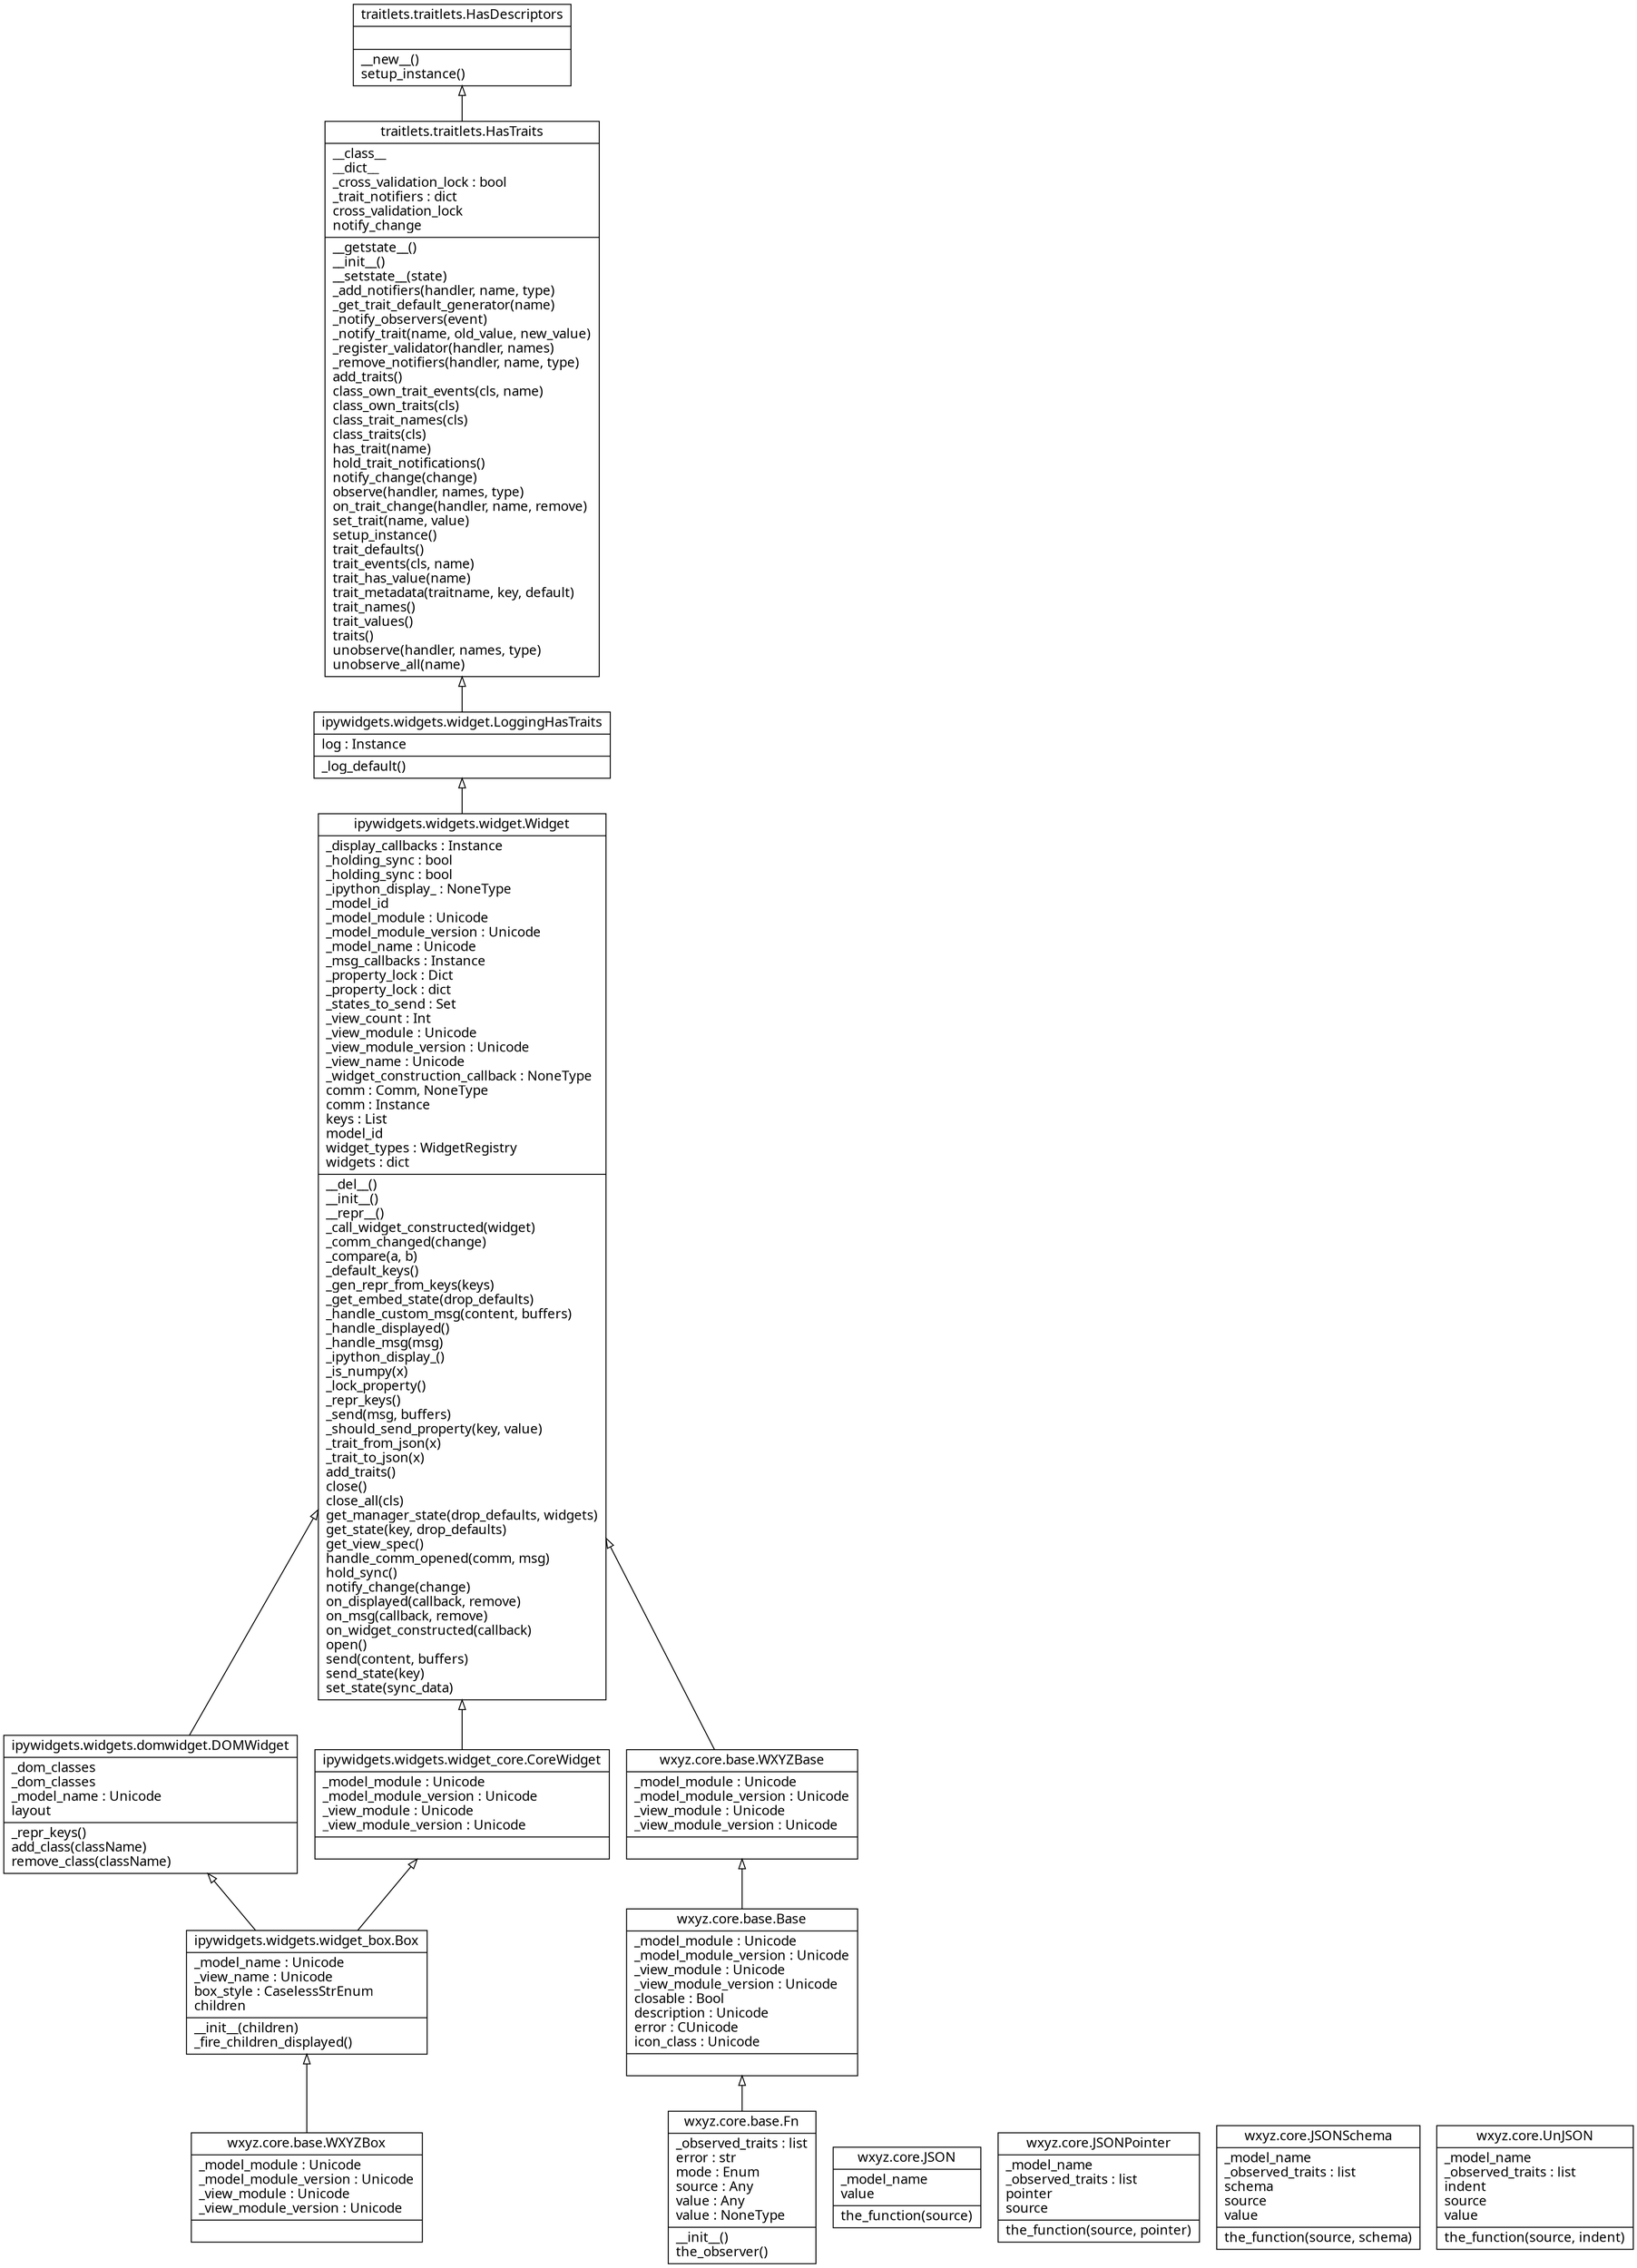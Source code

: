 digraph "classes_core" {

            graph [fontname = "sans-serif"];
            node [fontname = "sans-serif"];
            edge [fontname = "sans-serif"];
            
charset="utf-8"
rankdir=BT
"0" [label="{wxyz.core.base.Base|_model_module : Unicode\l_model_module_version : Unicode\l_view_module : Unicode\l_view_module_version : Unicode\lclosable : Bool\ldescription : Unicode\lerror : CUnicode\licon_class : Unicode\l|}", shape="record"];
"1" [label="{wxyz.core.base.Fn|_observed_traits : list\lerror : str\lmode : Enum\lsource : Any\lvalue : Any\lvalue : NoneType\l|__init__()\lthe_observer()\l}", shape="record"];
"2" [label="{wxyz.core.base.WXYZBase|_model_module : Unicode\l_model_module_version : Unicode\l_view_module : Unicode\l_view_module_version : Unicode\l|}", shape="record"];
"3" [label="{wxyz.core.base.WXYZBox|_model_module : Unicode\l_model_module_version : Unicode\l_view_module : Unicode\l_view_module_version : Unicode\l|}", shape="record"];
"4" [label="{wxyz.core.JSON|_model_name\lvalue\l|the_function(source)\l}", shape="record"];
"5" [label="{wxyz.core.JSONPointer|_model_name\l_observed_traits : list\lpointer\lsource\l|the_function(source, pointer)\l}", shape="record"];
"6" [label="{wxyz.core.JSONSchema|_model_name\l_observed_traits : list\lschema\lsource\lvalue\l|the_function(source, schema)\l}", shape="record"];
"7" [label="{wxyz.core.UnJSON|_model_name\l_observed_traits : list\lindent\lsource\lvalue\l|the_function(source, indent)\l}", shape="record"];
"8" [label="{ipywidgets.widgets.domwidget.DOMWidget|_dom_classes\l_dom_classes\l_model_name : Unicode\llayout\l|_repr_keys()\ladd_class(className)\lremove_class(className)\l}", shape="record"];
"9" [label="{ipywidgets.widgets.widget.LoggingHasTraits|log : Instance\l|_log_default()\l}", shape="record"];
"10" [label="{ipywidgets.widgets.widget.Widget|_display_callbacks : Instance\l_holding_sync : bool\l_holding_sync : bool\l_ipython_display_ : NoneType\l_model_id\l_model_module : Unicode\l_model_module_version : Unicode\l_model_name : Unicode\l_msg_callbacks : Instance\l_property_lock : Dict\l_property_lock : dict\l_states_to_send : Set\l_view_count : Int\l_view_module : Unicode\l_view_module_version : Unicode\l_view_name : Unicode\l_widget_construction_callback : NoneType\lcomm : Comm, NoneType\lcomm : Instance\lkeys : List\lmodel_id\lwidget_types : WidgetRegistry\lwidgets : dict\l|__del__()\l__init__()\l__repr__()\l_call_widget_constructed(widget)\l_comm_changed(change)\l_compare(a, b)\l_default_keys()\l_gen_repr_from_keys(keys)\l_get_embed_state(drop_defaults)\l_handle_custom_msg(content, buffers)\l_handle_displayed()\l_handle_msg(msg)\l_ipython_display_()\l_is_numpy(x)\l_lock_property()\l_repr_keys()\l_send(msg, buffers)\l_should_send_property(key, value)\l_trait_from_json(x)\l_trait_to_json(x)\ladd_traits()\lclose()\lclose_all(cls)\lget_manager_state(drop_defaults, widgets)\lget_state(key, drop_defaults)\lget_view_spec()\lhandle_comm_opened(comm, msg)\lhold_sync()\lnotify_change(change)\lon_displayed(callback, remove)\lon_msg(callback, remove)\lon_widget_constructed(callback)\lopen()\lsend(content, buffers)\lsend_state(key)\lset_state(sync_data)\l}", shape="record"];
"11" [label="{ipywidgets.widgets.widget_box.Box|_model_name : Unicode\l_view_name : Unicode\lbox_style : CaselessStrEnum\lchildren\l|__init__(children)\l_fire_children_displayed()\l}", shape="record"];
"12" [label="{ipywidgets.widgets.widget_core.CoreWidget|_model_module : Unicode\l_model_module_version : Unicode\l_view_module : Unicode\l_view_module_version : Unicode\l|}", shape="record"];
"13" [label="{traitlets.traitlets.HasDescriptors|\l|__new__()\lsetup_instance()\l}", shape="record"];
"14" [label="{traitlets.traitlets.HasTraits|__class__\l__dict__\l_cross_validation_lock : bool\l_trait_notifiers : dict\lcross_validation_lock\lnotify_change\l|__getstate__()\l__init__()\l__setstate__(state)\l_add_notifiers(handler, name, type)\l_get_trait_default_generator(name)\l_notify_observers(event)\l_notify_trait(name, old_value, new_value)\l_register_validator(handler, names)\l_remove_notifiers(handler, name, type)\ladd_traits()\lclass_own_trait_events(cls, name)\lclass_own_traits(cls)\lclass_trait_names(cls)\lclass_traits(cls)\lhas_trait(name)\lhold_trait_notifications()\lnotify_change(change)\lobserve(handler, names, type)\lon_trait_change(handler, name, remove)\lset_trait(name, value)\lsetup_instance()\ltrait_defaults()\ltrait_events(cls, name)\ltrait_has_value(name)\ltrait_metadata(traitname, key, default)\ltrait_names()\ltrait_values()\ltraits()\lunobserve(handler, names, type)\lunobserve_all(name)\l}", shape="record"];
"0" -> "2" [arrowhead="empty", arrowtail="none"];
"1" -> "0" [arrowhead="empty", arrowtail="none"];
"2" -> "10" [arrowhead="empty", arrowtail="none"];
"3" -> "11" [arrowhead="empty", arrowtail="none"];
"8" -> "10" [arrowhead="empty", arrowtail="none"];
"9" -> "14" [arrowhead="empty", arrowtail="none"];
"10" -> "9" [arrowhead="empty", arrowtail="none"];
"11" -> "8" [arrowhead="empty", arrowtail="none"];
"11" -> "12" [arrowhead="empty", arrowtail="none"];
"12" -> "10" [arrowhead="empty", arrowtail="none"];
"14" -> "13" [arrowhead="empty", arrowtail="none"];
}